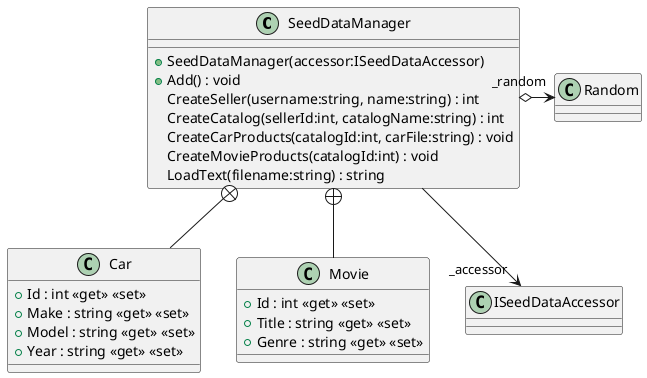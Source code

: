@startuml
class SeedDataManager {
    + SeedDataManager(accessor:ISeedDataAccessor)
    + Add() : void
    CreateSeller(username:string, name:string) : int
    CreateCatalog(sellerId:int, catalogName:string) : int
    CreateCarProducts(catalogId:int, carFile:string) : void
    CreateMovieProducts(catalogId:int) : void
    LoadText(filename:string) : string
}
class Car {
    + Id : int <<get>> <<set>>
    + Make : string <<get>> <<set>>
    + Model : string <<get>> <<set>>
    + Year : string <<get>> <<set>>
}
class Movie {
    + Id : int <<get>> <<set>>
    + Title : string <<get>> <<set>>
    + Genre : string <<get>> <<set>>
}
SeedDataManager --> "_accessor" ISeedDataAccessor
SeedDataManager o-> "_random" Random
SeedDataManager +-- Car
SeedDataManager +-- Movie
@enduml
